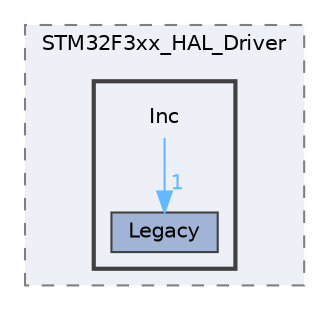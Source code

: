 digraph "Project/ecuProj/Drivers/STM32F3xx_HAL_Driver/Inc"
{
 // LATEX_PDF_SIZE
  bgcolor="transparent";
  edge [fontname=Helvetica,fontsize=10,labelfontname=Helvetica,labelfontsize=10];
  node [fontname=Helvetica,fontsize=10,shape=box,height=0.2,width=0.4];
  compound=true
  subgraph clusterdir_8ea62dc47892579b9845208cacc8615a {
    graph [ bgcolor="#edf0f7", pencolor="grey50", label="STM32F3xx_HAL_Driver", fontname=Helvetica,fontsize=10 style="filled,dashed", URL="dir_8ea62dc47892579b9845208cacc8615a.html",tooltip=""]
  subgraph clusterdir_1654042145a03ce4ad953ef3bb697406 {
    graph [ bgcolor="#edf0f7", pencolor="grey25", label="", fontname=Helvetica,fontsize=10 style="filled,bold", URL="dir_1654042145a03ce4ad953ef3bb697406.html",tooltip=""]
    dir_1654042145a03ce4ad953ef3bb697406 [shape=plaintext, label="Inc"];
  dir_d89ed365e40d0f5180df1c07f5026209 [label="Legacy", fillcolor="#a2b4d6", color="grey25", style="filled", URL="dir_d89ed365e40d0f5180df1c07f5026209.html",tooltip=""];
  }
  }
  dir_1654042145a03ce4ad953ef3bb697406->dir_d89ed365e40d0f5180df1c07f5026209 [headlabel="1", labeldistance=1.5 headhref="dir_000054_000063.html" color="steelblue1" fontcolor="steelblue1"];
}
